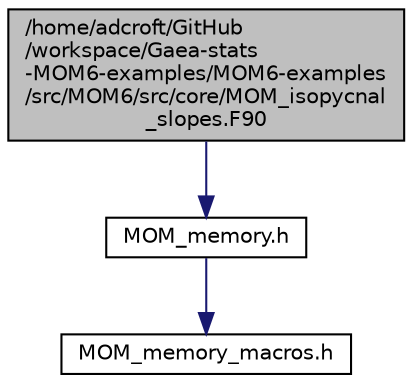 digraph "/home/adcroft/GitHub/workspace/Gaea-stats-MOM6-examples/MOM6-examples/src/MOM6/src/core/MOM_isopycnal_slopes.F90"
{
 // INTERACTIVE_SVG=YES
  edge [fontname="Helvetica",fontsize="10",labelfontname="Helvetica",labelfontsize="10"];
  node [fontname="Helvetica",fontsize="10",shape=record];
  Node0 [label="/home/adcroft/GitHub\l/workspace/Gaea-stats\l-MOM6-examples/MOM6-examples\l/src/MOM6/src/core/MOM_isopycnal\l_slopes.F90",height=0.2,width=0.4,color="black", fillcolor="grey75", style="filled", fontcolor="black"];
  Node0 -> Node1 [color="midnightblue",fontsize="10",style="solid",fontname="Helvetica"];
  Node1 [label="MOM_memory.h",height=0.2,width=0.4,color="black", fillcolor="white", style="filled",URL="$MOM__memory_8h.html",tooltip="Compile-time memory settings. "];
  Node1 -> Node2 [color="midnightblue",fontsize="10",style="solid",fontname="Helvetica"];
  Node2 [label="MOM_memory_macros.h",height=0.2,width=0.4,color="black", fillcolor="white", style="filled",URL="$MOM__memory__macros_8h.html",tooltip="Memory macros. "];
}
